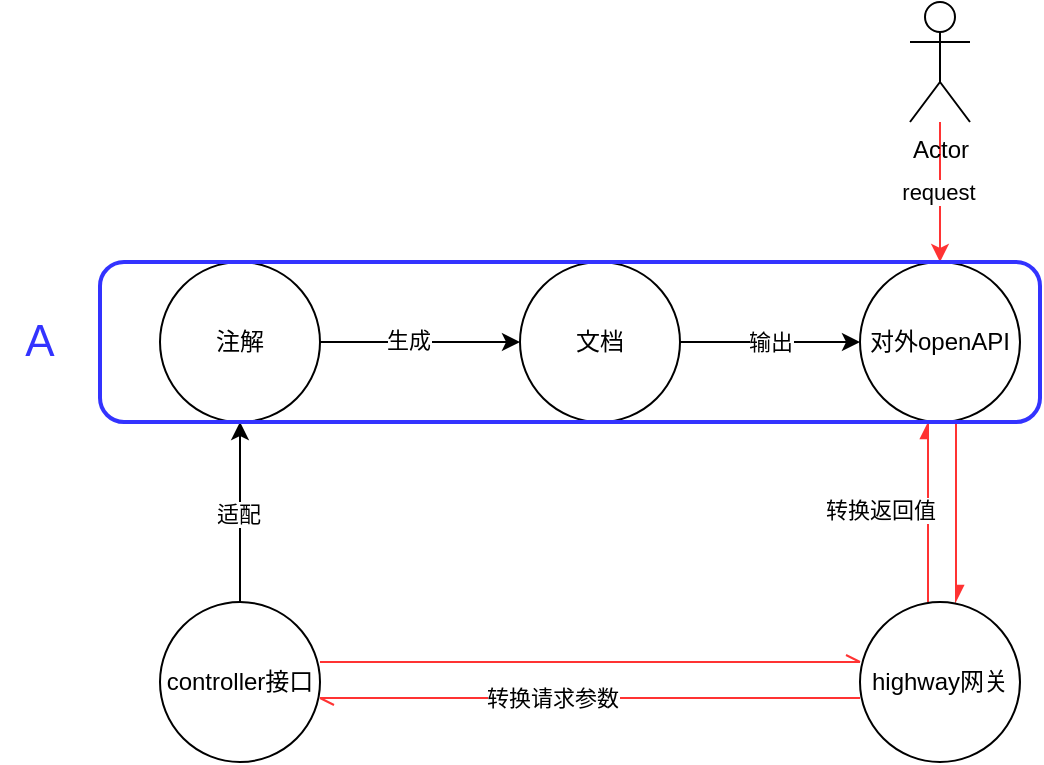 <mxfile version="14.9.4" type="github">
  <diagram id="bEoqlhoRj2HXZkrtW6sc" name="第 1 页">
    <mxGraphModel dx="1426" dy="749" grid="1" gridSize="10" guides="1" tooltips="1" connect="1" arrows="1" fold="1" page="1" pageScale="1" pageWidth="827" pageHeight="1169" math="0" shadow="0">
      <root>
        <mxCell id="0" />
        <mxCell id="1" parent="0" />
        <mxCell id="R_QaOYlg23V8EjBYyU8c-10" style="edgeStyle=orthogonalEdgeStyle;rounded=0;orthogonalLoop=1;jettySize=auto;html=1;exitX=1;exitY=0.5;exitDx=0;exitDy=0;entryX=0;entryY=0.5;entryDx=0;entryDy=0;" edge="1" parent="1" source="R_QaOYlg23V8EjBYyU8c-1" target="R_QaOYlg23V8EjBYyU8c-2">
          <mxGeometry relative="1" as="geometry" />
        </mxCell>
        <mxCell id="R_QaOYlg23V8EjBYyU8c-11" value="生成" style="edgeLabel;html=1;align=center;verticalAlign=middle;resizable=0;points=[];" vertex="1" connectable="0" parent="R_QaOYlg23V8EjBYyU8c-10">
          <mxGeometry x="-0.12" y="1" relative="1" as="geometry">
            <mxPoint as="offset" />
          </mxGeometry>
        </mxCell>
        <mxCell id="R_QaOYlg23V8EjBYyU8c-1" value="注解" style="ellipse;whiteSpace=wrap;html=1;aspect=fixed;" vertex="1" parent="1">
          <mxGeometry x="130" y="160" width="80" height="80" as="geometry" />
        </mxCell>
        <mxCell id="R_QaOYlg23V8EjBYyU8c-13" value="输出" style="edgeStyle=orthogonalEdgeStyle;rounded=0;orthogonalLoop=1;jettySize=auto;html=1;entryX=0;entryY=0.5;entryDx=0;entryDy=0;" edge="1" parent="1" source="R_QaOYlg23V8EjBYyU8c-2" target="R_QaOYlg23V8EjBYyU8c-3">
          <mxGeometry relative="1" as="geometry" />
        </mxCell>
        <mxCell id="R_QaOYlg23V8EjBYyU8c-2" value="文档" style="ellipse;whiteSpace=wrap;html=1;aspect=fixed;" vertex="1" parent="1">
          <mxGeometry x="310" y="160" width="80" height="80" as="geometry" />
        </mxCell>
        <mxCell id="R_QaOYlg23V8EjBYyU8c-15" style="edgeStyle=orthogonalEdgeStyle;rounded=0;orthogonalLoop=1;jettySize=auto;html=1;entryX=0.5;entryY=0;entryDx=0;entryDy=0;strokeColor=#FF3333;endArrow=async;endFill=1;" edge="1" parent="1">
          <mxGeometry relative="1" as="geometry">
            <mxPoint x="528" y="240" as="sourcePoint" />
            <mxPoint x="528" y="330" as="targetPoint" />
          </mxGeometry>
        </mxCell>
        <mxCell id="R_QaOYlg23V8EjBYyU8c-3" value="对外openAPI" style="ellipse;whiteSpace=wrap;html=1;aspect=fixed;" vertex="1" parent="1">
          <mxGeometry x="480" y="160" width="80" height="80" as="geometry" />
        </mxCell>
        <mxCell id="R_QaOYlg23V8EjBYyU8c-5" style="edgeStyle=orthogonalEdgeStyle;rounded=0;orthogonalLoop=1;jettySize=auto;html=1;strokeColor=#FF3333;" edge="1" parent="1" source="R_QaOYlg23V8EjBYyU8c-4" target="R_QaOYlg23V8EjBYyU8c-3">
          <mxGeometry relative="1" as="geometry" />
        </mxCell>
        <mxCell id="R_QaOYlg23V8EjBYyU8c-22" value="request" style="edgeLabel;html=1;align=center;verticalAlign=middle;resizable=0;points=[];" vertex="1" connectable="0" parent="R_QaOYlg23V8EjBYyU8c-5">
          <mxGeometry y="-1" relative="1" as="geometry">
            <mxPoint as="offset" />
          </mxGeometry>
        </mxCell>
        <mxCell id="R_QaOYlg23V8EjBYyU8c-4" value="Actor" style="shape=umlActor;verticalLabelPosition=bottom;verticalAlign=top;html=1;outlineConnect=0;" vertex="1" parent="1">
          <mxGeometry x="505" y="30" width="30" height="60" as="geometry" />
        </mxCell>
        <mxCell id="R_QaOYlg23V8EjBYyU8c-8" style="edgeStyle=orthogonalEdgeStyle;rounded=0;orthogonalLoop=1;jettySize=auto;html=1;entryX=0.5;entryY=1;entryDx=0;entryDy=0;" edge="1" parent="1" source="R_QaOYlg23V8EjBYyU8c-7" target="R_QaOYlg23V8EjBYyU8c-1">
          <mxGeometry relative="1" as="geometry" />
        </mxCell>
        <mxCell id="R_QaOYlg23V8EjBYyU8c-9" value="适配" style="edgeLabel;html=1;align=center;verticalAlign=middle;resizable=0;points=[];" vertex="1" connectable="0" parent="R_QaOYlg23V8EjBYyU8c-8">
          <mxGeometry x="-0.022" y="1" relative="1" as="geometry">
            <mxPoint as="offset" />
          </mxGeometry>
        </mxCell>
        <mxCell id="R_QaOYlg23V8EjBYyU8c-19" style="edgeStyle=orthogonalEdgeStyle;rounded=0;orthogonalLoop=1;jettySize=auto;html=1;entryX=0;entryY=0.25;entryDx=0;entryDy=0;entryPerimeter=0;endArrow=openAsync;endFill=0;strokeColor=#FF3333;exitX=1;exitY=0.25;exitDx=0;exitDy=0;exitPerimeter=0;" edge="1" parent="1">
          <mxGeometry relative="1" as="geometry">
            <mxPoint x="210" y="360" as="sourcePoint" />
            <mxPoint x="480" y="360" as="targetPoint" />
          </mxGeometry>
        </mxCell>
        <mxCell id="R_QaOYlg23V8EjBYyU8c-7" value="controller接口" style="ellipse;whiteSpace=wrap;html=1;aspect=fixed;" vertex="1" parent="1">
          <mxGeometry x="130" y="330" width="80" height="80" as="geometry" />
        </mxCell>
        <mxCell id="R_QaOYlg23V8EjBYyU8c-17" style="edgeStyle=orthogonalEdgeStyle;rounded=0;orthogonalLoop=1;jettySize=auto;html=1;entryX=1;entryY=0.5;entryDx=0;entryDy=0;strokeColor=#FF3333;endArrow=openAsync;endFill=0;" edge="1" parent="1">
          <mxGeometry relative="1" as="geometry">
            <mxPoint x="480" y="378" as="sourcePoint" />
            <mxPoint x="210" y="378" as="targetPoint" />
          </mxGeometry>
        </mxCell>
        <mxCell id="R_QaOYlg23V8EjBYyU8c-18" value="转换请求参数" style="edgeLabel;html=1;align=center;verticalAlign=middle;resizable=0;points=[];" vertex="1" connectable="0" parent="R_QaOYlg23V8EjBYyU8c-17">
          <mxGeometry x="0.141" relative="1" as="geometry">
            <mxPoint as="offset" />
          </mxGeometry>
        </mxCell>
        <mxCell id="R_QaOYlg23V8EjBYyU8c-20" style="edgeStyle=orthogonalEdgeStyle;rounded=0;orthogonalLoop=1;jettySize=auto;html=1;entryX=0.5;entryY=1;entryDx=0;entryDy=0;endArrow=async;endFill=1;strokeColor=#FF3333;" edge="1" parent="1">
          <mxGeometry relative="1" as="geometry">
            <mxPoint x="514" y="330" as="sourcePoint" />
            <mxPoint x="514" y="240" as="targetPoint" />
          </mxGeometry>
        </mxCell>
        <mxCell id="R_QaOYlg23V8EjBYyU8c-21" value="转换返回值" style="edgeLabel;html=1;align=center;verticalAlign=middle;resizable=0;points=[];rotation=0;" vertex="1" connectable="0" parent="R_QaOYlg23V8EjBYyU8c-20">
          <mxGeometry x="0.022" relative="1" as="geometry">
            <mxPoint x="-24" as="offset" />
          </mxGeometry>
        </mxCell>
        <mxCell id="R_QaOYlg23V8EjBYyU8c-14" value="highway网关" style="ellipse;whiteSpace=wrap;html=1;aspect=fixed;" vertex="1" parent="1">
          <mxGeometry x="480" y="330" width="80" height="80" as="geometry" />
        </mxCell>
        <mxCell id="R_QaOYlg23V8EjBYyU8c-23" value="" style="rounded=1;whiteSpace=wrap;html=1;fillColor=none;strokeColor=#3333FF;strokeWidth=2;" vertex="1" parent="1">
          <mxGeometry x="100" y="160" width="470" height="80" as="geometry" />
        </mxCell>
        <mxCell id="R_QaOYlg23V8EjBYyU8c-24" value="A" style="text;html=1;strokeColor=none;fillColor=none;align=center;verticalAlign=middle;whiteSpace=wrap;rounded=0;strokeWidth=3;fontSize=22;fontColor=#3333FF;" vertex="1" parent="1">
          <mxGeometry x="50" y="190" width="40" height="20" as="geometry" />
        </mxCell>
      </root>
    </mxGraphModel>
  </diagram>
</mxfile>
